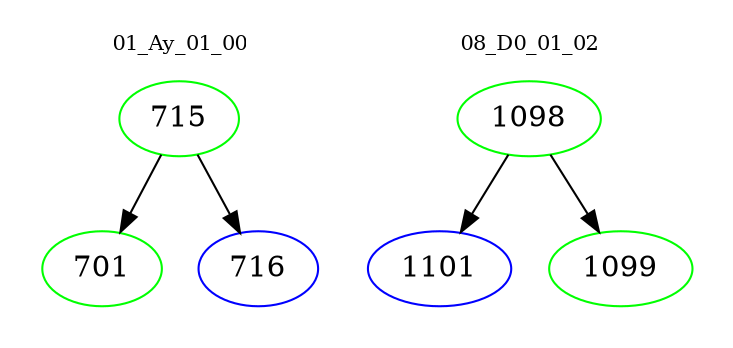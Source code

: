 digraph{
subgraph cluster_0 {
color = white
label = "01_Ay_01_00";
fontsize=10;
T0_715 [label="715", color="green"]
T0_715 -> T0_701 [color="black"]
T0_701 [label="701", color="green"]
T0_715 -> T0_716 [color="black"]
T0_716 [label="716", color="blue"]
}
subgraph cluster_1 {
color = white
label = "08_D0_01_02";
fontsize=10;
T1_1098 [label="1098", color="green"]
T1_1098 -> T1_1101 [color="black"]
T1_1101 [label="1101", color="blue"]
T1_1098 -> T1_1099 [color="black"]
T1_1099 [label="1099", color="green"]
}
}
